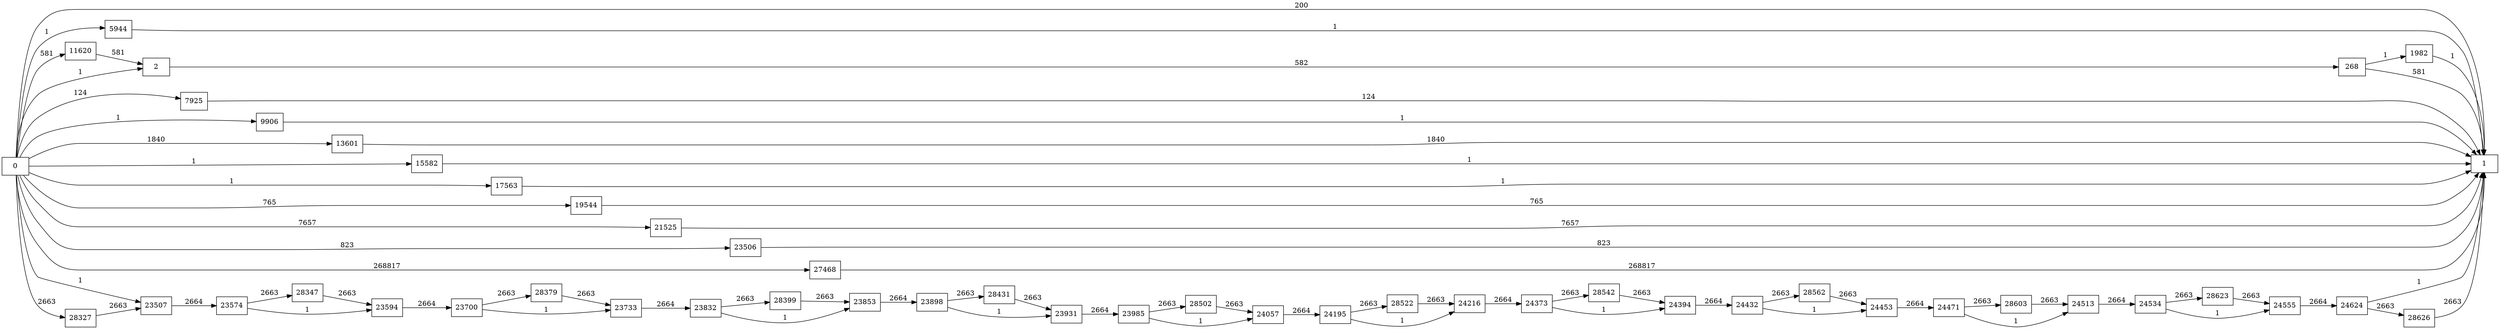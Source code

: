 digraph {
	graph [rankdir=LR]
	node [shape=rectangle]
	2 -> 268 [label=582]
	268 -> 1 [label=581]
	268 -> 1982 [label=1]
	1982 -> 1 [label=1]
	5944 -> 1 [label=1]
	7925 -> 1 [label=124]
	9906 -> 1 [label=1]
	11620 -> 2 [label=581]
	13601 -> 1 [label=1840]
	15582 -> 1 [label=1]
	17563 -> 1 [label=1]
	19544 -> 1 [label=765]
	21525 -> 1 [label=7657]
	23506 -> 1 [label=823]
	23507 -> 23574 [label=2664]
	23574 -> 23594 [label=1]
	23574 -> 28347 [label=2663]
	23594 -> 23700 [label=2664]
	23700 -> 23733 [label=1]
	23700 -> 28379 [label=2663]
	23733 -> 23832 [label=2664]
	23832 -> 23853 [label=1]
	23832 -> 28399 [label=2663]
	23853 -> 23898 [label=2664]
	23898 -> 23931 [label=1]
	23898 -> 28431 [label=2663]
	23931 -> 23985 [label=2664]
	23985 -> 24057 [label=1]
	23985 -> 28502 [label=2663]
	24057 -> 24195 [label=2664]
	24195 -> 24216 [label=1]
	24195 -> 28522 [label=2663]
	24216 -> 24373 [label=2664]
	24373 -> 24394 [label=1]
	24373 -> 28542 [label=2663]
	24394 -> 24432 [label=2664]
	24432 -> 24453 [label=1]
	24432 -> 28562 [label=2663]
	24453 -> 24471 [label=2664]
	24471 -> 24513 [label=1]
	24471 -> 28603 [label=2663]
	24513 -> 24534 [label=2664]
	24534 -> 24555 [label=1]
	24534 -> 28623 [label=2663]
	24555 -> 24624 [label=2664]
	24624 -> 1 [label=1]
	24624 -> 28626 [label=2663]
	27468 -> 1 [label=268817]
	28327 -> 23507 [label=2663]
	28347 -> 23594 [label=2663]
	28379 -> 23733 [label=2663]
	28399 -> 23853 [label=2663]
	28431 -> 23931 [label=2663]
	28502 -> 24057 [label=2663]
	28522 -> 24216 [label=2663]
	28542 -> 24394 [label=2663]
	28562 -> 24453 [label=2663]
	28603 -> 24513 [label=2663]
	28623 -> 24555 [label=2663]
	28626 -> 1 [label=2663]
	0 -> 2 [label=1]
	0 -> 23507 [label=1]
	0 -> 1 [label=200]
	0 -> 5944 [label=1]
	0 -> 7925 [label=124]
	0 -> 9906 [label=1]
	0 -> 11620 [label=581]
	0 -> 13601 [label=1840]
	0 -> 15582 [label=1]
	0 -> 17563 [label=1]
	0 -> 19544 [label=765]
	0 -> 21525 [label=7657]
	0 -> 23506 [label=823]
	0 -> 27468 [label=268817]
	0 -> 28327 [label=2663]
}
